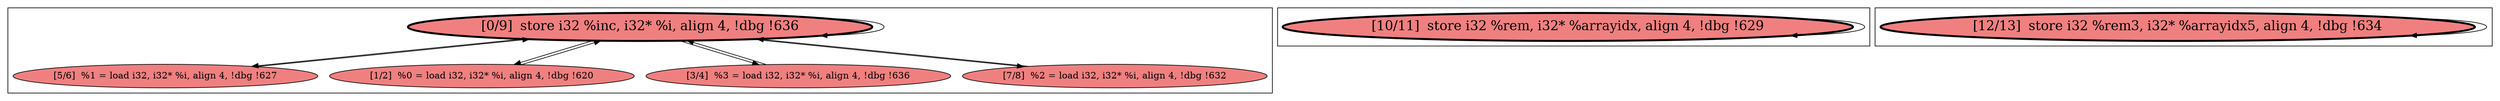 
digraph G {



node108->node106 [ ]
node106->node108 [ ]
node109->node108 [ ]
node108->node107 [ ]
node111->node111 [ ]
node108->node105 [ ]
node105->node108 [ ]
node110->node110 [ ]
node108->node109 [ ]
node107->node108 [ ]
node108->node108 [ ]


subgraph cluster2 {


node111 [penwidth=3.0,fontsize=20,fillcolor=lightcoral,label="[10/11]  store i32 %rem, i32* %arrayidx, align 4, !dbg !629",shape=ellipse,style=filled ]



}

subgraph cluster0 {


node107 [fillcolor=lightcoral,label="[3/4]  %3 = load i32, i32* %i, align 4, !dbg !636",shape=ellipse,style=filled ]
node109 [fillcolor=lightcoral,label="[1/2]  %0 = load i32, i32* %i, align 4, !dbg !620",shape=ellipse,style=filled ]
node105 [fillcolor=lightcoral,label="[7/8]  %2 = load i32, i32* %i, align 4, !dbg !632",shape=ellipse,style=filled ]
node108 [penwidth=3.0,fontsize=20,fillcolor=lightcoral,label="[0/9]  store i32 %inc, i32* %i, align 4, !dbg !636",shape=ellipse,style=filled ]
node106 [fillcolor=lightcoral,label="[5/6]  %1 = load i32, i32* %i, align 4, !dbg !627",shape=ellipse,style=filled ]



}

subgraph cluster1 {


node110 [penwidth=3.0,fontsize=20,fillcolor=lightcoral,label="[12/13]  store i32 %rem3, i32* %arrayidx5, align 4, !dbg !634",shape=ellipse,style=filled ]



}

}
